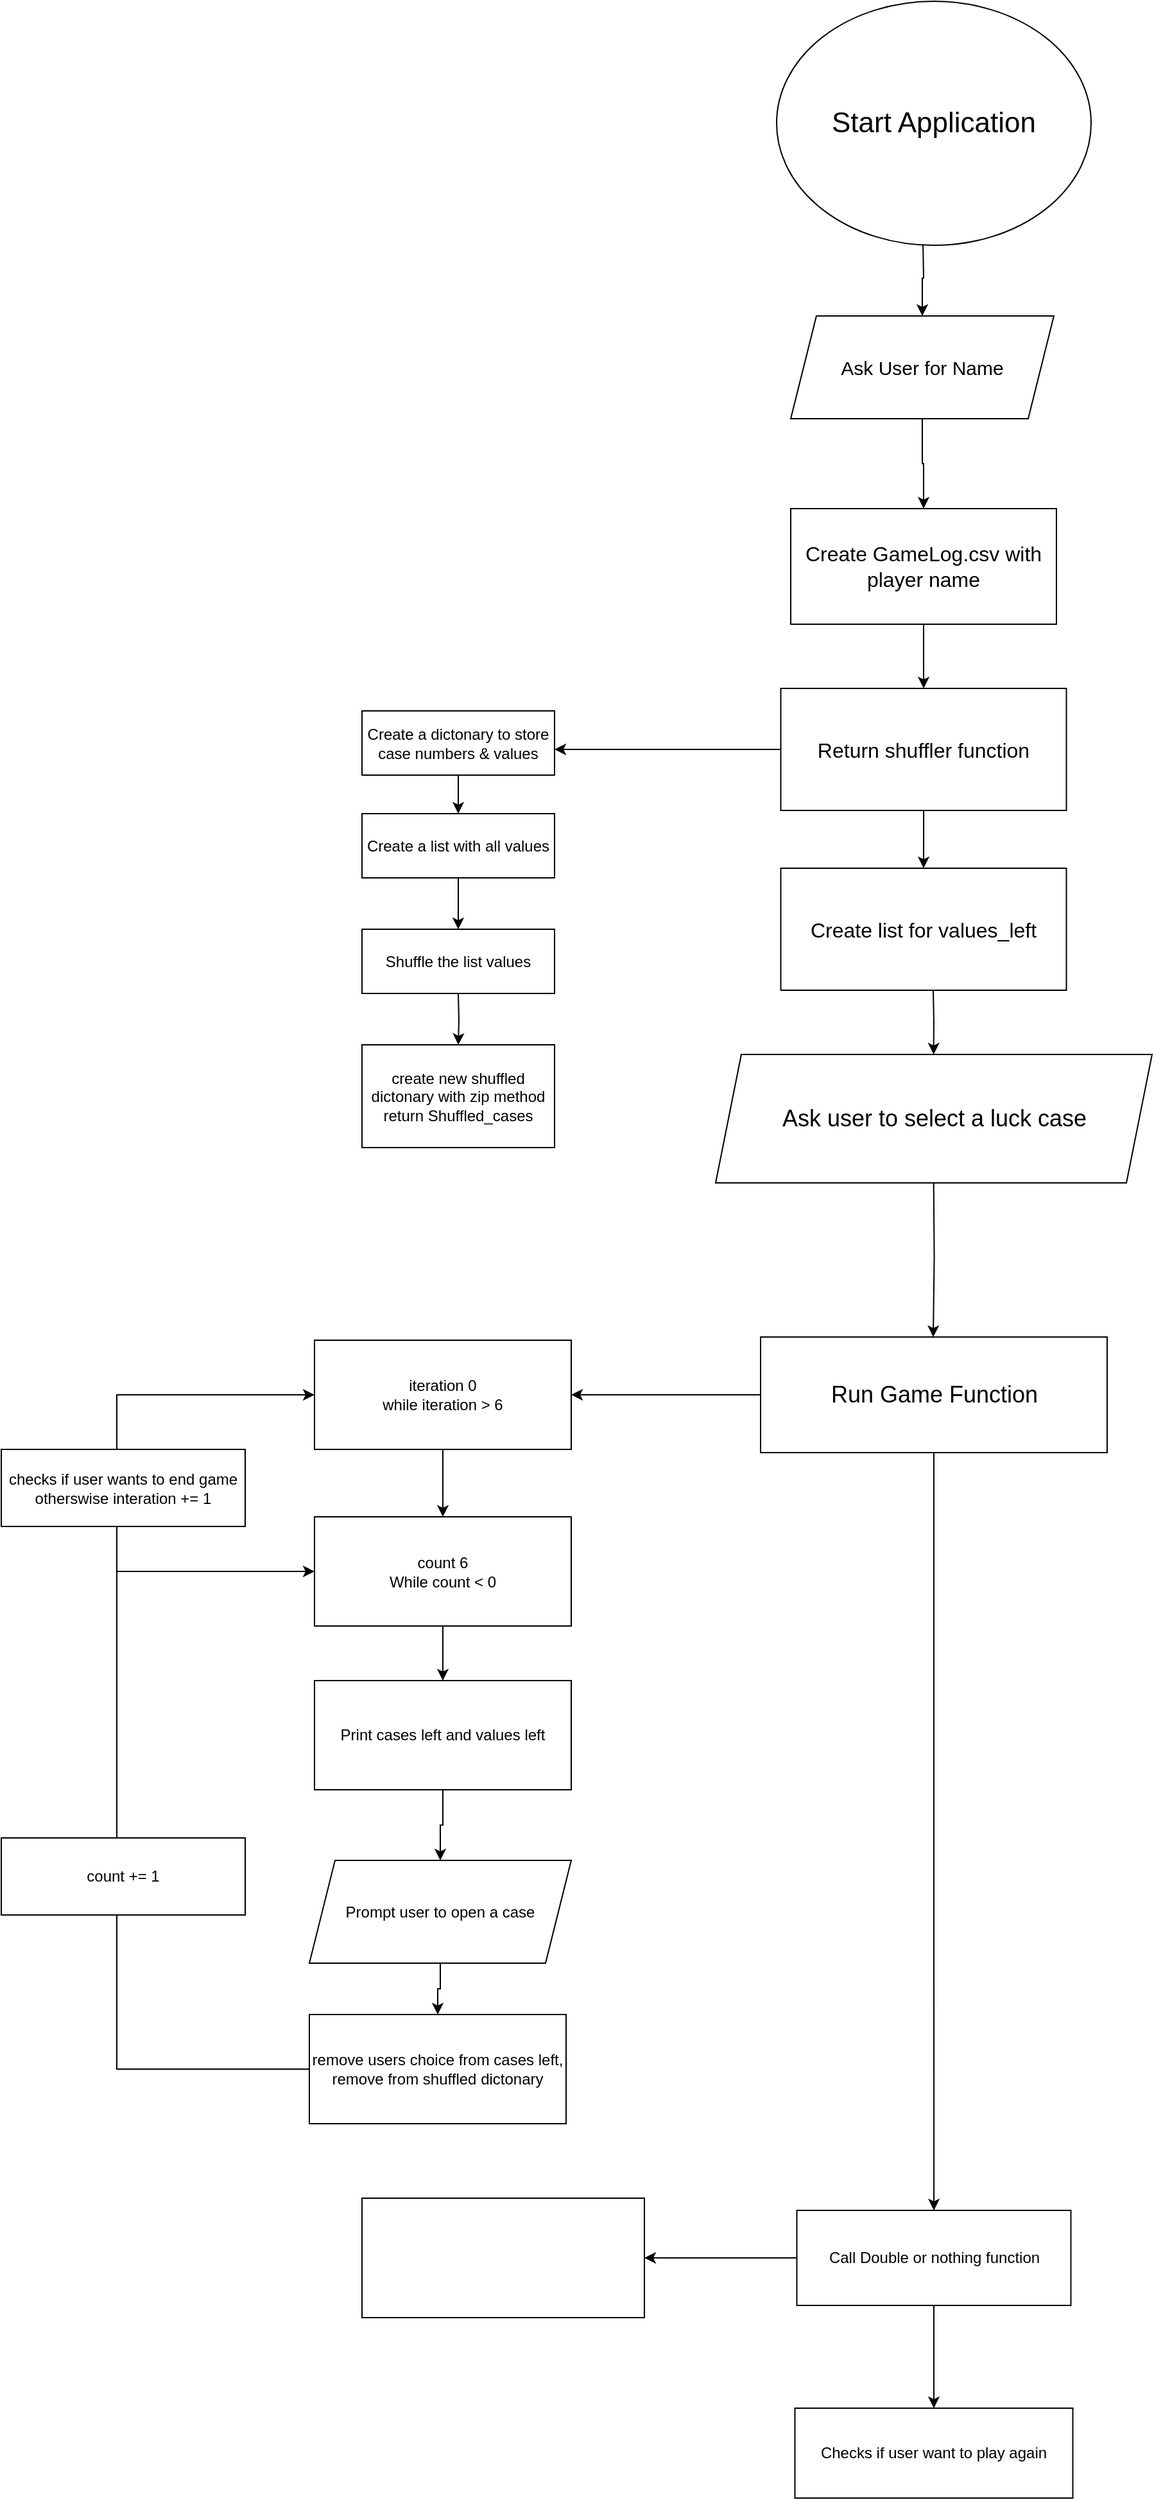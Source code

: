 <mxfile version="22.1.11" type="github">
  <diagram name="Page-1" id="VLC8R4KVJ3cNXHcV-09f">
    <mxGraphModel dx="2140" dy="565" grid="1" gridSize="10" guides="1" tooltips="1" connect="1" arrows="1" fold="1" page="1" pageScale="1" pageWidth="850" pageHeight="1100" math="0" shadow="0">
      <root>
        <mxCell id="0" />
        <mxCell id="1" parent="0" />
        <mxCell id="pCG21Fdg0DUQvxfNWMpT-1" style="edgeStyle=orthogonalEdgeStyle;rounded=0;orthogonalLoop=1;jettySize=auto;html=1;entryX=0.5;entryY=0;entryDx=0;entryDy=0;" parent="1" target="pCG21Fdg0DUQvxfNWMpT-4" edge="1">
          <mxGeometry relative="1" as="geometry">
            <mxPoint x="586" y="495" as="targetPoint" />
            <mxPoint x="588" y="415" as="sourcePoint" />
          </mxGeometry>
        </mxCell>
        <mxCell id="pCG21Fdg0DUQvxfNWMpT-2" style="edgeStyle=orthogonalEdgeStyle;rounded=0;orthogonalLoop=1;jettySize=auto;html=1;exitX=0.5;exitY=1;exitDx=0;exitDy=0;" parent="1" edge="1">
          <mxGeometry relative="1" as="geometry">
            <mxPoint x="586" y="555" as="sourcePoint" />
            <mxPoint x="586" y="555" as="targetPoint" />
          </mxGeometry>
        </mxCell>
        <mxCell id="pCG21Fdg0DUQvxfNWMpT-3" style="edgeStyle=orthogonalEdgeStyle;rounded=0;orthogonalLoop=1;jettySize=auto;html=1;" parent="1" source="pCG21Fdg0DUQvxfNWMpT-4" target="pCG21Fdg0DUQvxfNWMpT-6" edge="1">
          <mxGeometry relative="1" as="geometry">
            <mxPoint x="586.5" y="655" as="targetPoint" />
          </mxGeometry>
        </mxCell>
        <mxCell id="pCG21Fdg0DUQvxfNWMpT-4" value="&lt;font style=&quot;font-size: 15px;&quot;&gt;Ask User for Name&lt;/font&gt;" style="shape=parallelogram;perimeter=parallelogramPerimeter;whiteSpace=wrap;html=1;fixedSize=1;" parent="1" vertex="1">
          <mxGeometry x="485" y="475" width="205" height="80" as="geometry" />
        </mxCell>
        <mxCell id="pCG21Fdg0DUQvxfNWMpT-5" value="" style="edgeStyle=orthogonalEdgeStyle;rounded=0;orthogonalLoop=1;jettySize=auto;html=1;" parent="1" source="pCG21Fdg0DUQvxfNWMpT-6" target="pCG21Fdg0DUQvxfNWMpT-9" edge="1">
          <mxGeometry relative="1" as="geometry" />
        </mxCell>
        <mxCell id="pCG21Fdg0DUQvxfNWMpT-6" value="&lt;font style=&quot;font-size: 16px;&quot;&gt;Create GameLog.csv with player name&lt;/font&gt;" style="rounded=0;whiteSpace=wrap;html=1;" parent="1" vertex="1">
          <mxGeometry x="485" y="625" width="207" height="90" as="geometry" />
        </mxCell>
        <mxCell id="pCG21Fdg0DUQvxfNWMpT-7" style="edgeStyle=orthogonalEdgeStyle;rounded=0;orthogonalLoop=1;jettySize=auto;html=1;entryX=0.5;entryY=0;entryDx=0;entryDy=0;" parent="1" source="pCG21Fdg0DUQvxfNWMpT-9" target="pCG21Fdg0DUQvxfNWMpT-17" edge="1">
          <mxGeometry relative="1" as="geometry" />
        </mxCell>
        <mxCell id="pCG21Fdg0DUQvxfNWMpT-8" style="edgeStyle=orthogonalEdgeStyle;rounded=0;orthogonalLoop=1;jettySize=auto;html=1;entryX=1;entryY=0.5;entryDx=0;entryDy=0;" parent="1" source="pCG21Fdg0DUQvxfNWMpT-9" edge="1">
          <mxGeometry relative="1" as="geometry">
            <mxPoint x="301" y="812.5" as="targetPoint" />
          </mxGeometry>
        </mxCell>
        <mxCell id="pCG21Fdg0DUQvxfNWMpT-9" value="&lt;span style=&quot;font-size: 16px;&quot;&gt;Return shuffler function&lt;/span&gt;" style="whiteSpace=wrap;html=1;rounded=0;" parent="1" vertex="1">
          <mxGeometry x="477.25" y="765" width="222.5" height="95" as="geometry" />
        </mxCell>
        <mxCell id="pCG21Fdg0DUQvxfNWMpT-12" style="edgeStyle=orthogonalEdgeStyle;rounded=0;orthogonalLoop=1;jettySize=auto;html=1;" parent="1" source="pCG21Fdg0DUQvxfNWMpT-13" target="pCG21Fdg0DUQvxfNWMpT-15" edge="1">
          <mxGeometry relative="1" as="geometry">
            <mxPoint x="226" y="872.5" as="targetPoint" />
          </mxGeometry>
        </mxCell>
        <mxCell id="pCG21Fdg0DUQvxfNWMpT-13" value="Create a dictonary to store case numbers &amp;amp; values" style="rounded=0;whiteSpace=wrap;html=1;" parent="1" vertex="1">
          <mxGeometry x="151" y="782.5" width="150" height="50" as="geometry" />
        </mxCell>
        <mxCell id="pCG21Fdg0DUQvxfNWMpT-14" style="edgeStyle=orthogonalEdgeStyle;rounded=0;orthogonalLoop=1;jettySize=auto;html=1;" parent="1" source="pCG21Fdg0DUQvxfNWMpT-15" edge="1">
          <mxGeometry relative="1" as="geometry">
            <mxPoint x="226" y="952.5" as="targetPoint" />
          </mxGeometry>
        </mxCell>
        <mxCell id="pCG21Fdg0DUQvxfNWMpT-15" value="Create a list with all values" style="rounded=0;whiteSpace=wrap;html=1;" parent="1" vertex="1">
          <mxGeometry x="151" y="862.5" width="150" height="50" as="geometry" />
        </mxCell>
        <mxCell id="pCG21Fdg0DUQvxfNWMpT-16" value="Shuffle the list values" style="rounded=0;whiteSpace=wrap;html=1;" parent="1" vertex="1">
          <mxGeometry x="151" y="952.5" width="150" height="50" as="geometry" />
        </mxCell>
        <mxCell id="pCG21Fdg0DUQvxfNWMpT-17" value="&lt;span style=&quot;font-size: 16px;&quot;&gt;Create list for values_left&lt;/span&gt;" style="whiteSpace=wrap;html=1;rounded=0;" parent="1" vertex="1">
          <mxGeometry x="477.25" y="905" width="222.5" height="95" as="geometry" />
        </mxCell>
        <mxCell id="pCG21Fdg0DUQvxfNWMpT-18" value="&lt;font style=&quot;font-size: 22px;&quot;&gt;Start Application&lt;/font&gt;" style="ellipse;whiteSpace=wrap;html=1;" parent="1" vertex="1">
          <mxGeometry x="474" y="230" width="245" height="190" as="geometry" />
        </mxCell>
        <mxCell id="pCG21Fdg0DUQvxfNWMpT-19" value="create new shuffled dictonary with zip method&lt;br&gt;return Shuffled_cases" style="rounded=0;whiteSpace=wrap;html=1;" parent="1" vertex="1">
          <mxGeometry x="151" y="1042.5" width="150" height="80" as="geometry" />
        </mxCell>
        <mxCell id="pCG21Fdg0DUQvxfNWMpT-20" style="edgeStyle=orthogonalEdgeStyle;rounded=0;orthogonalLoop=1;jettySize=auto;html=1;entryX=0.5;entryY=0;entryDx=0;entryDy=0;" parent="1" target="pCG21Fdg0DUQvxfNWMpT-19" edge="1">
          <mxGeometry relative="1" as="geometry">
            <mxPoint x="226" y="1002.5" as="sourcePoint" />
          </mxGeometry>
        </mxCell>
        <mxCell id="pCG21Fdg0DUQvxfNWMpT-21" style="edgeStyle=orthogonalEdgeStyle;rounded=0;orthogonalLoop=1;jettySize=auto;html=1;" parent="1" edge="1">
          <mxGeometry relative="1" as="geometry">
            <mxPoint x="596" y="1270" as="targetPoint" />
            <mxPoint x="596.3" y="1145" as="sourcePoint" />
          </mxGeometry>
        </mxCell>
        <mxCell id="pCG21Fdg0DUQvxfNWMpT-23" style="edgeStyle=orthogonalEdgeStyle;rounded=0;orthogonalLoop=1;jettySize=auto;html=1;exitX=0.5;exitY=1;exitDx=0;exitDy=0;" parent="1" source="-eVUB_hD1s0Y--Jl8ucJ-1" target="pCG21Fdg0DUQvxfNWMpT-24" edge="1">
          <mxGeometry relative="1" as="geometry">
            <mxPoint x="240" y="1315" as="targetPoint" />
          </mxGeometry>
        </mxCell>
        <mxCell id="-eVUB_hD1s0Y--Jl8ucJ-2" style="edgeStyle=orthogonalEdgeStyle;rounded=0;orthogonalLoop=1;jettySize=auto;html=1;entryX=1;entryY=0.5;entryDx=0;entryDy=0;" edge="1" parent="1" source="pCG21Fdg0DUQvxfNWMpT-22" target="-eVUB_hD1s0Y--Jl8ucJ-1">
          <mxGeometry relative="1" as="geometry" />
        </mxCell>
        <mxCell id="-eVUB_hD1s0Y--Jl8ucJ-7" style="edgeStyle=orthogonalEdgeStyle;rounded=0;orthogonalLoop=1;jettySize=auto;html=1;" edge="1" parent="1" source="pCG21Fdg0DUQvxfNWMpT-22" target="-eVUB_hD1s0Y--Jl8ucJ-8">
          <mxGeometry relative="1" as="geometry">
            <mxPoint x="596.5" y="1846" as="targetPoint" />
          </mxGeometry>
        </mxCell>
        <mxCell id="pCG21Fdg0DUQvxfNWMpT-22" value="&lt;font style=&quot;font-size: 18px;&quot;&gt;Run Game Function&lt;/font&gt;" style="rounded=0;whiteSpace=wrap;html=1;" parent="1" vertex="1">
          <mxGeometry x="461.5" y="1270" width="270" height="90" as="geometry" />
        </mxCell>
        <mxCell id="pCG21Fdg0DUQvxfNWMpT-28" style="edgeStyle=orthogonalEdgeStyle;rounded=0;orthogonalLoop=1;jettySize=auto;html=1;" parent="1" source="pCG21Fdg0DUQvxfNWMpT-24" edge="1">
          <mxGeometry relative="1" as="geometry">
            <mxPoint x="214" y="1537.5" as="targetPoint" />
          </mxGeometry>
        </mxCell>
        <mxCell id="pCG21Fdg0DUQvxfNWMpT-24" value="count 6&lt;br&gt;While count &amp;lt; 0" style="rounded=0;whiteSpace=wrap;html=1;" parent="1" vertex="1">
          <mxGeometry x="114" y="1410" width="200" height="85" as="geometry" />
        </mxCell>
        <mxCell id="pCG21Fdg0DUQvxfNWMpT-26" value="" style="edgeStyle=orthogonalEdgeStyle;rounded=0;orthogonalLoop=1;jettySize=auto;html=1;" parent="1" edge="1">
          <mxGeometry relative="1" as="geometry">
            <mxPoint x="596.3" y="1050" as="targetPoint" />
            <mxPoint x="596" y="1000" as="sourcePoint" />
          </mxGeometry>
        </mxCell>
        <mxCell id="pCG21Fdg0DUQvxfNWMpT-27" value="&lt;font style=&quot;font-size: 18px;&quot;&gt;Ask user to select a luck case&lt;/font&gt;" style="shape=parallelogram;perimeter=parallelogramPerimeter;whiteSpace=wrap;html=1;fixedSize=1;" parent="1" vertex="1">
          <mxGeometry x="426.5" y="1050" width="340" height="100" as="geometry" />
        </mxCell>
        <mxCell id="-eVUB_hD1s0Y--Jl8ucJ-3" style="edgeStyle=orthogonalEdgeStyle;rounded=0;orthogonalLoop=1;jettySize=auto;html=1;entryX=0;entryY=0.5;entryDx=0;entryDy=0;" edge="1" parent="1" source="pCG21Fdg0DUQvxfNWMpT-31" target="pCG21Fdg0DUQvxfNWMpT-24">
          <mxGeometry relative="1" as="geometry">
            <Array as="points">
              <mxPoint x="-40" y="1840" />
              <mxPoint x="-40" y="1453" />
            </Array>
          </mxGeometry>
        </mxCell>
        <mxCell id="-eVUB_hD1s0Y--Jl8ucJ-4" style="edgeStyle=orthogonalEdgeStyle;rounded=0;orthogonalLoop=1;jettySize=auto;html=1;entryX=0;entryY=0.5;entryDx=0;entryDy=0;" edge="1" parent="1" source="pCG21Fdg0DUQvxfNWMpT-31" target="-eVUB_hD1s0Y--Jl8ucJ-1">
          <mxGeometry relative="1" as="geometry">
            <Array as="points">
              <mxPoint x="-40" y="1840" />
              <mxPoint x="-40" y="1315" />
            </Array>
          </mxGeometry>
        </mxCell>
        <mxCell id="pCG21Fdg0DUQvxfNWMpT-31" value="remove users choice from cases left, remove from shuffled dictonary" style="rounded=0;whiteSpace=wrap;html=1;" parent="1" vertex="1">
          <mxGeometry x="110" y="1797.5" width="200" height="85" as="geometry" />
        </mxCell>
        <mxCell id="pCG21Fdg0DUQvxfNWMpT-33" style="edgeStyle=orthogonalEdgeStyle;rounded=0;orthogonalLoop=1;jettySize=auto;html=1;entryX=0.5;entryY=0;entryDx=0;entryDy=0;" parent="1" source="pCG21Fdg0DUQvxfNWMpT-32" target="pCG21Fdg0DUQvxfNWMpT-31" edge="1">
          <mxGeometry relative="1" as="geometry" />
        </mxCell>
        <mxCell id="pCG21Fdg0DUQvxfNWMpT-32" value="Prompt user to open a case" style="shape=parallelogram;perimeter=parallelogramPerimeter;whiteSpace=wrap;html=1;fixedSize=1;" parent="1" vertex="1">
          <mxGeometry x="110" y="1677.5" width="204" height="80" as="geometry" />
        </mxCell>
        <mxCell id="pCG21Fdg0DUQvxfNWMpT-37" style="edgeStyle=orthogonalEdgeStyle;rounded=0;orthogonalLoop=1;jettySize=auto;html=1;entryX=0.5;entryY=0;entryDx=0;entryDy=0;" parent="1" source="pCG21Fdg0DUQvxfNWMpT-36" target="pCG21Fdg0DUQvxfNWMpT-32" edge="1">
          <mxGeometry relative="1" as="geometry" />
        </mxCell>
        <mxCell id="pCG21Fdg0DUQvxfNWMpT-36" value="Print cases left and values left" style="rounded=0;whiteSpace=wrap;html=1;" parent="1" vertex="1">
          <mxGeometry x="114" y="1537.5" width="200" height="85" as="geometry" />
        </mxCell>
        <mxCell id="-eVUB_hD1s0Y--Jl8ucJ-1" value="iteration 0&lt;br&gt;while iteration &amp;gt; 6" style="rounded=0;whiteSpace=wrap;html=1;" vertex="1" parent="1">
          <mxGeometry x="114" y="1272.5" width="200" height="85" as="geometry" />
        </mxCell>
        <mxCell id="-eVUB_hD1s0Y--Jl8ucJ-5" value="count += 1&lt;br&gt;" style="rounded=0;whiteSpace=wrap;html=1;" vertex="1" parent="1">
          <mxGeometry x="-130" y="1660" width="190" height="60" as="geometry" />
        </mxCell>
        <mxCell id="-eVUB_hD1s0Y--Jl8ucJ-6" value="checks if user wants to end game&lt;br&gt;otherswise interation += 1" style="rounded=0;whiteSpace=wrap;html=1;" vertex="1" parent="1">
          <mxGeometry x="-130" y="1357.5" width="190" height="60" as="geometry" />
        </mxCell>
        <mxCell id="-eVUB_hD1s0Y--Jl8ucJ-9" style="edgeStyle=orthogonalEdgeStyle;rounded=0;orthogonalLoop=1;jettySize=auto;html=1;" edge="1" parent="1" source="-eVUB_hD1s0Y--Jl8ucJ-8" target="-eVUB_hD1s0Y--Jl8ucJ-10">
          <mxGeometry relative="1" as="geometry">
            <mxPoint x="596.5" y="2134" as="targetPoint" />
          </mxGeometry>
        </mxCell>
        <mxCell id="-eVUB_hD1s0Y--Jl8ucJ-11" style="edgeStyle=orthogonalEdgeStyle;rounded=0;orthogonalLoop=1;jettySize=auto;html=1;" edge="1" parent="1" source="-eVUB_hD1s0Y--Jl8ucJ-8" target="-eVUB_hD1s0Y--Jl8ucJ-12">
          <mxGeometry relative="1" as="geometry">
            <mxPoint x="310" y="1987" as="targetPoint" />
          </mxGeometry>
        </mxCell>
        <mxCell id="-eVUB_hD1s0Y--Jl8ucJ-8" value="Call Double or nothing function" style="rounded=0;whiteSpace=wrap;html=1;" vertex="1" parent="1">
          <mxGeometry x="489.75" y="1950" width="213.5" height="74" as="geometry" />
        </mxCell>
        <mxCell id="-eVUB_hD1s0Y--Jl8ucJ-10" value="Checks if user want to play again" style="rounded=0;whiteSpace=wrap;html=1;" vertex="1" parent="1">
          <mxGeometry x="488.25" y="2104" width="216.5" height="70" as="geometry" />
        </mxCell>
        <mxCell id="-eVUB_hD1s0Y--Jl8ucJ-12" value="" style="rounded=0;whiteSpace=wrap;html=1;" vertex="1" parent="1">
          <mxGeometry x="151" y="1940.5" width="220" height="93" as="geometry" />
        </mxCell>
      </root>
    </mxGraphModel>
  </diagram>
</mxfile>
